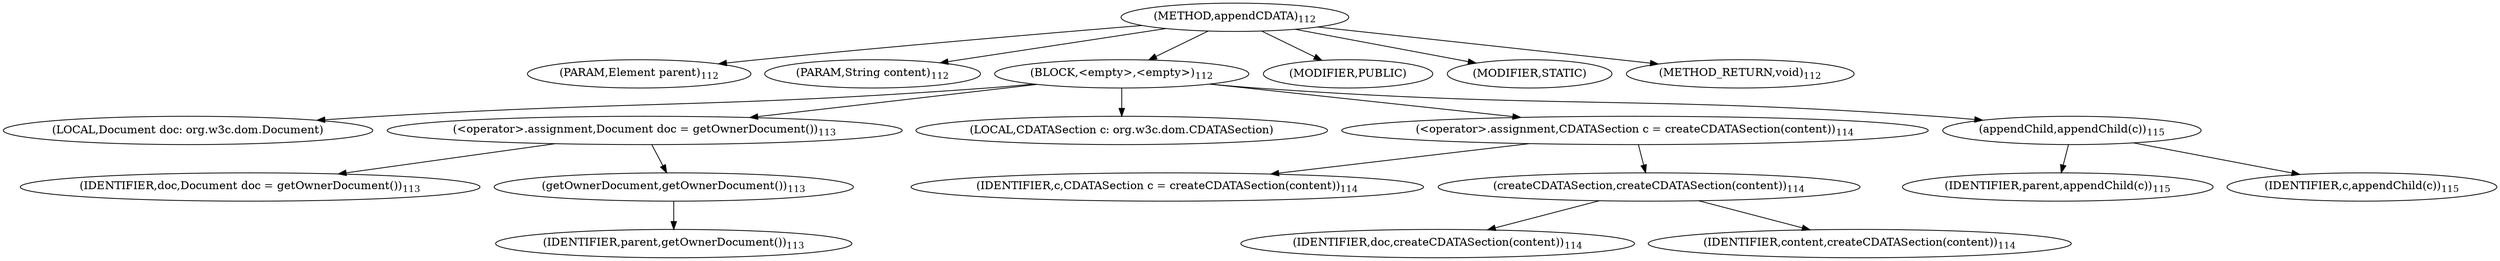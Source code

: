 digraph "appendCDATA" {  
"71" [label = <(METHOD,appendCDATA)<SUB>112</SUB>> ]
"72" [label = <(PARAM,Element parent)<SUB>112</SUB>> ]
"73" [label = <(PARAM,String content)<SUB>112</SUB>> ]
"74" [label = <(BLOCK,&lt;empty&gt;,&lt;empty&gt;)<SUB>112</SUB>> ]
"75" [label = <(LOCAL,Document doc: org.w3c.dom.Document)> ]
"76" [label = <(&lt;operator&gt;.assignment,Document doc = getOwnerDocument())<SUB>113</SUB>> ]
"77" [label = <(IDENTIFIER,doc,Document doc = getOwnerDocument())<SUB>113</SUB>> ]
"78" [label = <(getOwnerDocument,getOwnerDocument())<SUB>113</SUB>> ]
"79" [label = <(IDENTIFIER,parent,getOwnerDocument())<SUB>113</SUB>> ]
"80" [label = <(LOCAL,CDATASection c: org.w3c.dom.CDATASection)> ]
"81" [label = <(&lt;operator&gt;.assignment,CDATASection c = createCDATASection(content))<SUB>114</SUB>> ]
"82" [label = <(IDENTIFIER,c,CDATASection c = createCDATASection(content))<SUB>114</SUB>> ]
"83" [label = <(createCDATASection,createCDATASection(content))<SUB>114</SUB>> ]
"84" [label = <(IDENTIFIER,doc,createCDATASection(content))<SUB>114</SUB>> ]
"85" [label = <(IDENTIFIER,content,createCDATASection(content))<SUB>114</SUB>> ]
"86" [label = <(appendChild,appendChild(c))<SUB>115</SUB>> ]
"87" [label = <(IDENTIFIER,parent,appendChild(c))<SUB>115</SUB>> ]
"88" [label = <(IDENTIFIER,c,appendChild(c))<SUB>115</SUB>> ]
"89" [label = <(MODIFIER,PUBLIC)> ]
"90" [label = <(MODIFIER,STATIC)> ]
"91" [label = <(METHOD_RETURN,void)<SUB>112</SUB>> ]
  "71" -> "72" 
  "71" -> "73" 
  "71" -> "74" 
  "71" -> "89" 
  "71" -> "90" 
  "71" -> "91" 
  "74" -> "75" 
  "74" -> "76" 
  "74" -> "80" 
  "74" -> "81" 
  "74" -> "86" 
  "76" -> "77" 
  "76" -> "78" 
  "78" -> "79" 
  "81" -> "82" 
  "81" -> "83" 
  "83" -> "84" 
  "83" -> "85" 
  "86" -> "87" 
  "86" -> "88" 
}
